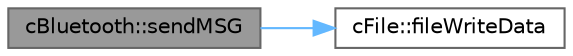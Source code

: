 digraph "cBluetooth::sendMSG"
{
 // LATEX_PDF_SIZE
  bgcolor="transparent";
  edge [fontname=Helvetica,fontsize=10,labelfontname=Helvetica,labelfontsize=10];
  node [fontname=Helvetica,fontsize=10,shape=box,height=0.2,width=0.4];
  rankdir="LR";
  Node1 [label="cBluetooth::sendMSG",height=0.2,width=0.4,color="gray40", fillcolor="grey60", style="filled", fontcolor="black",tooltip="Send a msg by bluetooth."];
  Node1 -> Node2 [color="steelblue1",style="solid"];
  Node2 [label="cFile::fileWriteData",height=0.2,width=0.4,color="grey40", fillcolor="white", style="filled",URL="$classc_file.html#a356b90beb9dbec359fc823b9d79ce930",tooltip="fUNCTION FOR WRITE ON THE FILE fd THAT BELONG TO THE CLASS"];
}
